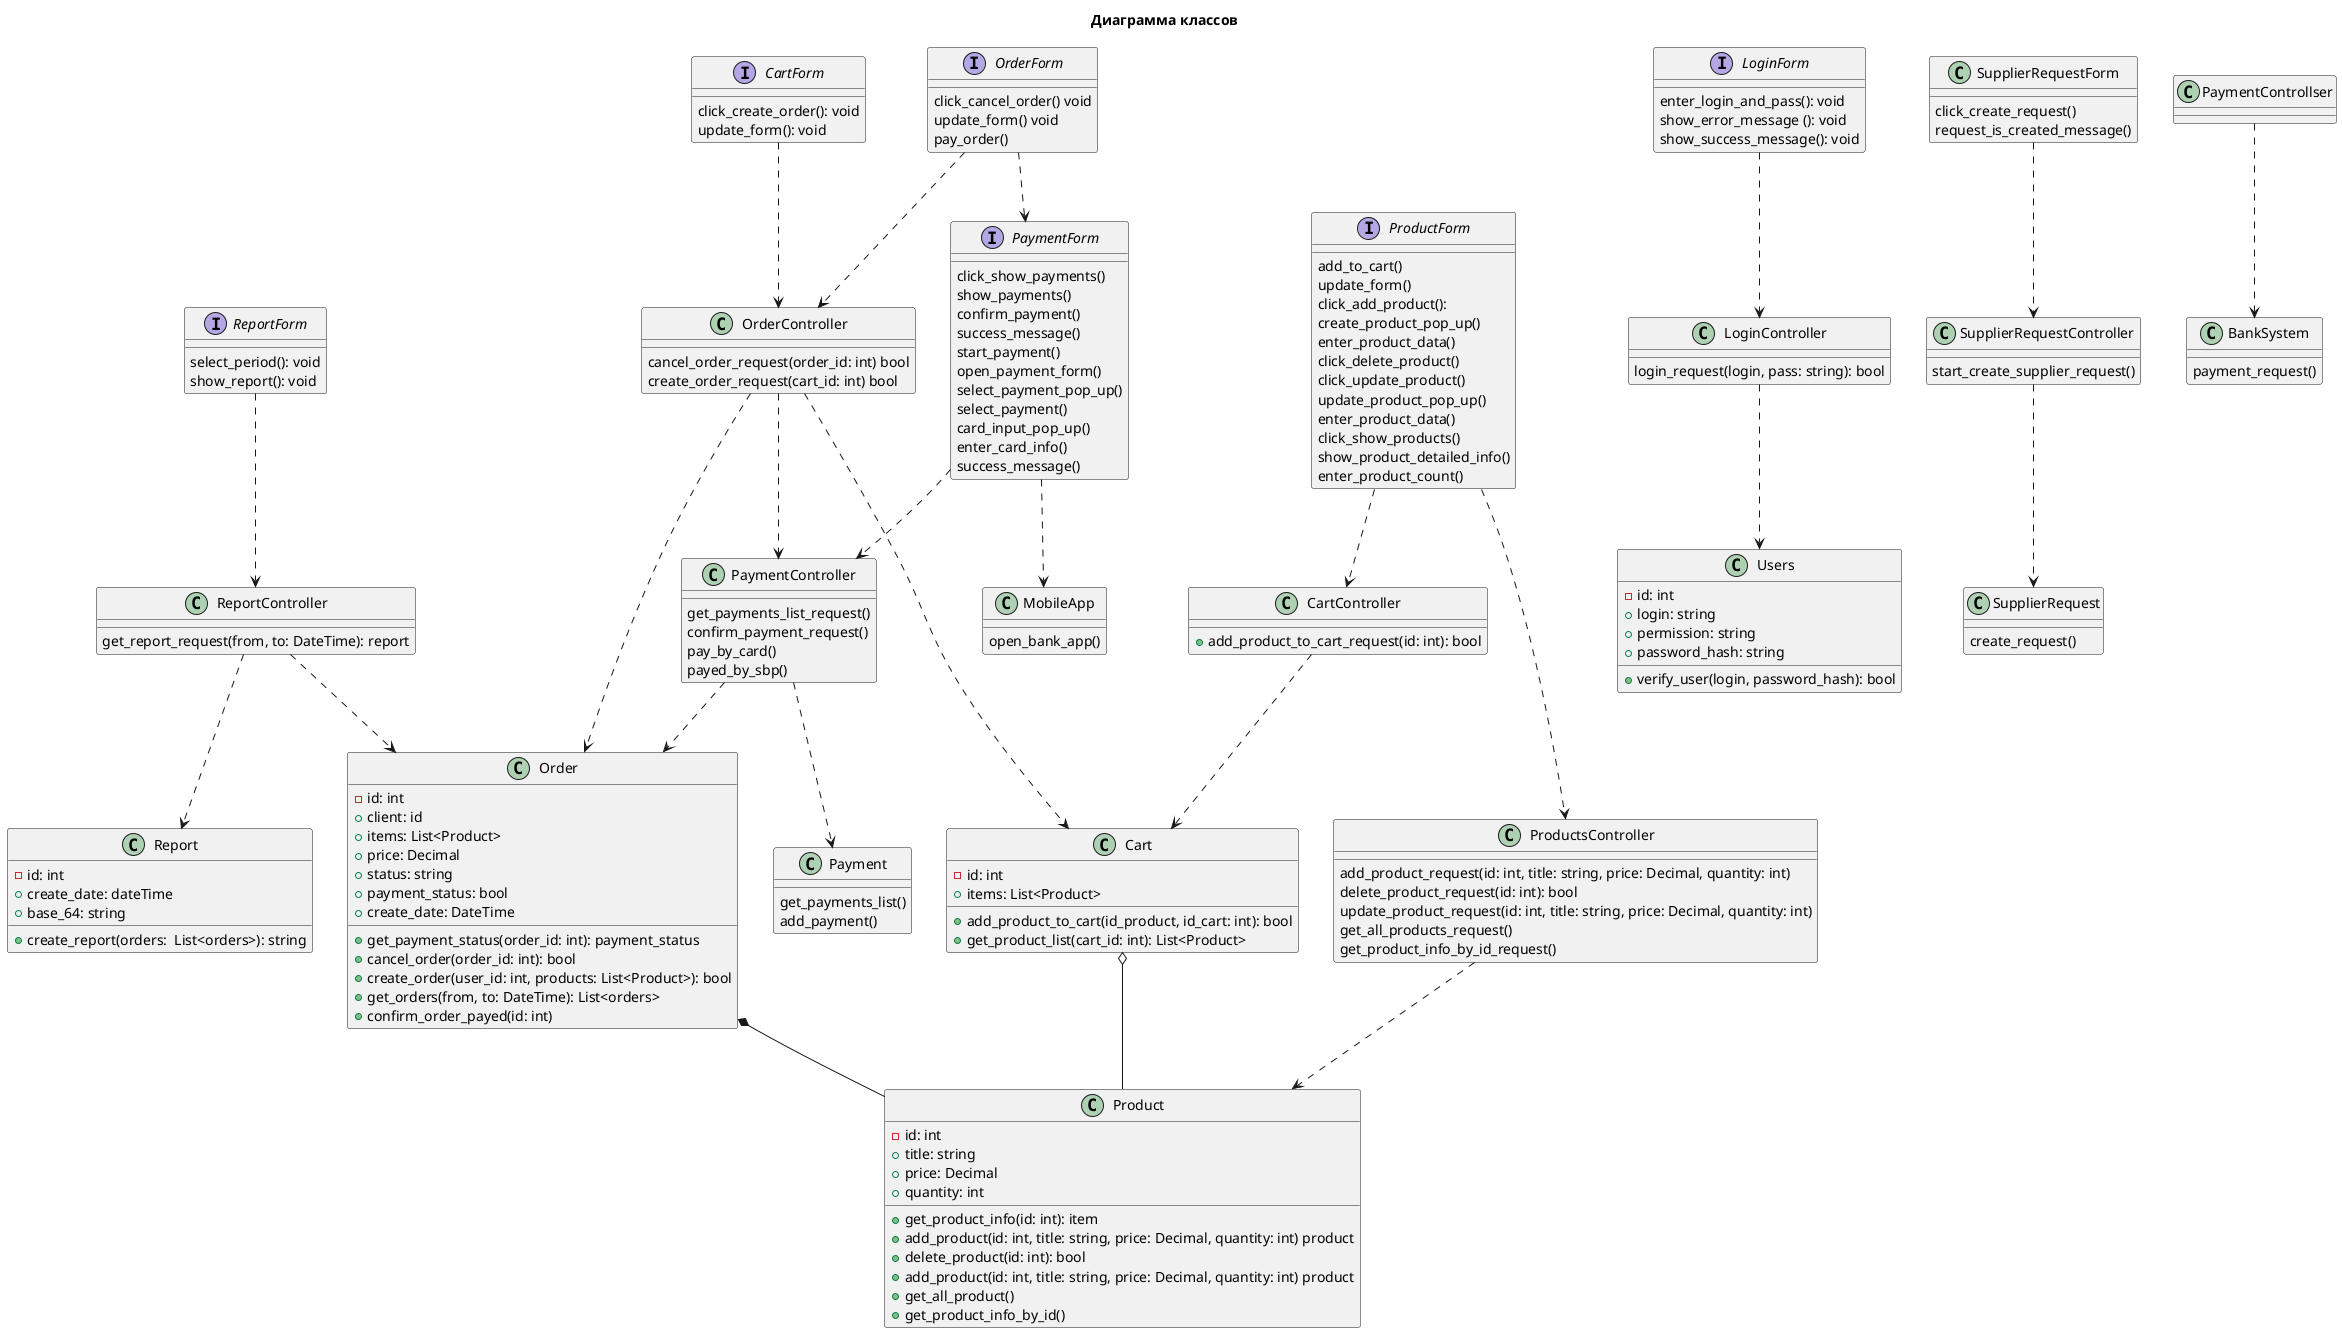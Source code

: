 @startuml
title Диаграмма классов 


interface ProductForm{
    add_to_cart()
    update_form()
    click_add_product():
    create_product_pop_up()
    enter_product_data()
    click_delete_product()
    click_update_product()
    update_product_pop_up()
    enter_product_data()
    сlick_show_products()
    show_product_detailed_info()
    enter_product_count()
}

interface OrderForm {
   click_cancel_order() void
   update_form() void
   pay_order()
}

interface CartForm {
    click_create_order(): void
    update_form(): void
}

interface ReportForm {
    select_period(): void
    show_report(): void
}

interface LoginForm {
    enter_login_and_pass(): void
    show_error_message (): void
    show_success_message(): void
}

interface PaymentForm {
    click_show_payments()
    show_payments()
    confirm_payment()
    success_message()
    start_payment()
    open_payment_form()
    select_payment_pop_up()
    select_payment()
    card_input_pop_up()
    enter_card_info()
    success_message()
}

class SupplierRequestForm {
    click_create_request()
    request_is_created_message()

}


class CartController {
    + add_product_to_cart_request(id: int): bool
}

class OrderController {
    cancel_order_request(order_id: int) bool
    create_order_request(cart_id: int) bool
}

class ProductsController {
    add_product_request(id: int, title: string, price: Decimal, quantity: int)
    delete_product_request(id: int): bool
    update_product_request(id: int, title: string, price: Decimal, quantity: int)
    get_all_products_request()
    get_product_info_by_id_request()
}

class ReportController {
    get_report_request(from, to: DateTime): report
}

class LoginController {
    login_request(login, pass: string): bool
}

class PaymentController {
    get_payments_list_request()
    confirm_payment_request()
    pay_by_card()
    payed_by_sbp()
}

class SupplierRequestController {
    start_create_supplier_request()
}

class Product {
    - id: int
    + title: string
    + price: Decimal
    + quantity: int
    + get_product_info(id: int): item
    + add_product(id: int, title: string, price: Decimal, quantity: int) product
    + delete_product(id: int): bool
    + add_product(id: int, title: string, price: Decimal, quantity: int) product
    + get_all_product()
    + get_product_info_by_id()

}

class Cart {
    - id: int
    + items: List<Product>
    + add_product_to_cart(id_product, id_cart: int): bool
    + get_product_list(cart_id: int): List<Product>
}

class Order {
    - id: int
    + client: id
    + items: List<Product>
    + price: Decimal
    + status: string
    + payment_status: bool
    + create_date: DateTime
    + get_payment_status(order_id: int): payment_status
    + cancel_order(order_id: int): bool
    + create_order(user_id: int, products: List<Product>): bool
    + get_orders(from, to: DateTime): List<orders>
    + confirm_order_payed(id: int)
}

class Report {
    - id: int
    + create_date: dateTime
    + base_64: string
    + create_report(orders:  List<orders>): string
}

class Users {
    - id: int
    + login: string
    + permission: string
    + password_hash: string
    + verify_user(login, password_hash): bool
}

class Payment {
    get_payments_list()
    add_payment()
}

class SupplierRequest {
    create_request()
}


class BankSystem {
    payment_request()
}

class MobileApp {
    open_bank_app()
}




ProductsController ..> Product
LoginController ..> Users


Cart o-- Product
Order *-- Product

ProductForm..> ProductsController 
ReportForm ..> ReportController 
ReportController ..> Order
ReportController ..> Report
OrderController ..> PaymentController
LoginForm ..> LoginController
ProductForm..> CartController
CartController ..> Cart
OrderForm ..> OrderController
OrderController ..> Order
CartForm ..> OrderController
OrderController ..> Cart
OrderForm ..> PaymentForm
PaymentForm ..> PaymentController
PaymentControllser ..> BankSystem
PaymentController ..> Payment
PaymentForm ..> MobileApp
PaymentController ..> Order
SupplierRequestForm ..> SupplierRequestController 
SupplierRequestController ..> SupplierRequest


@enduml